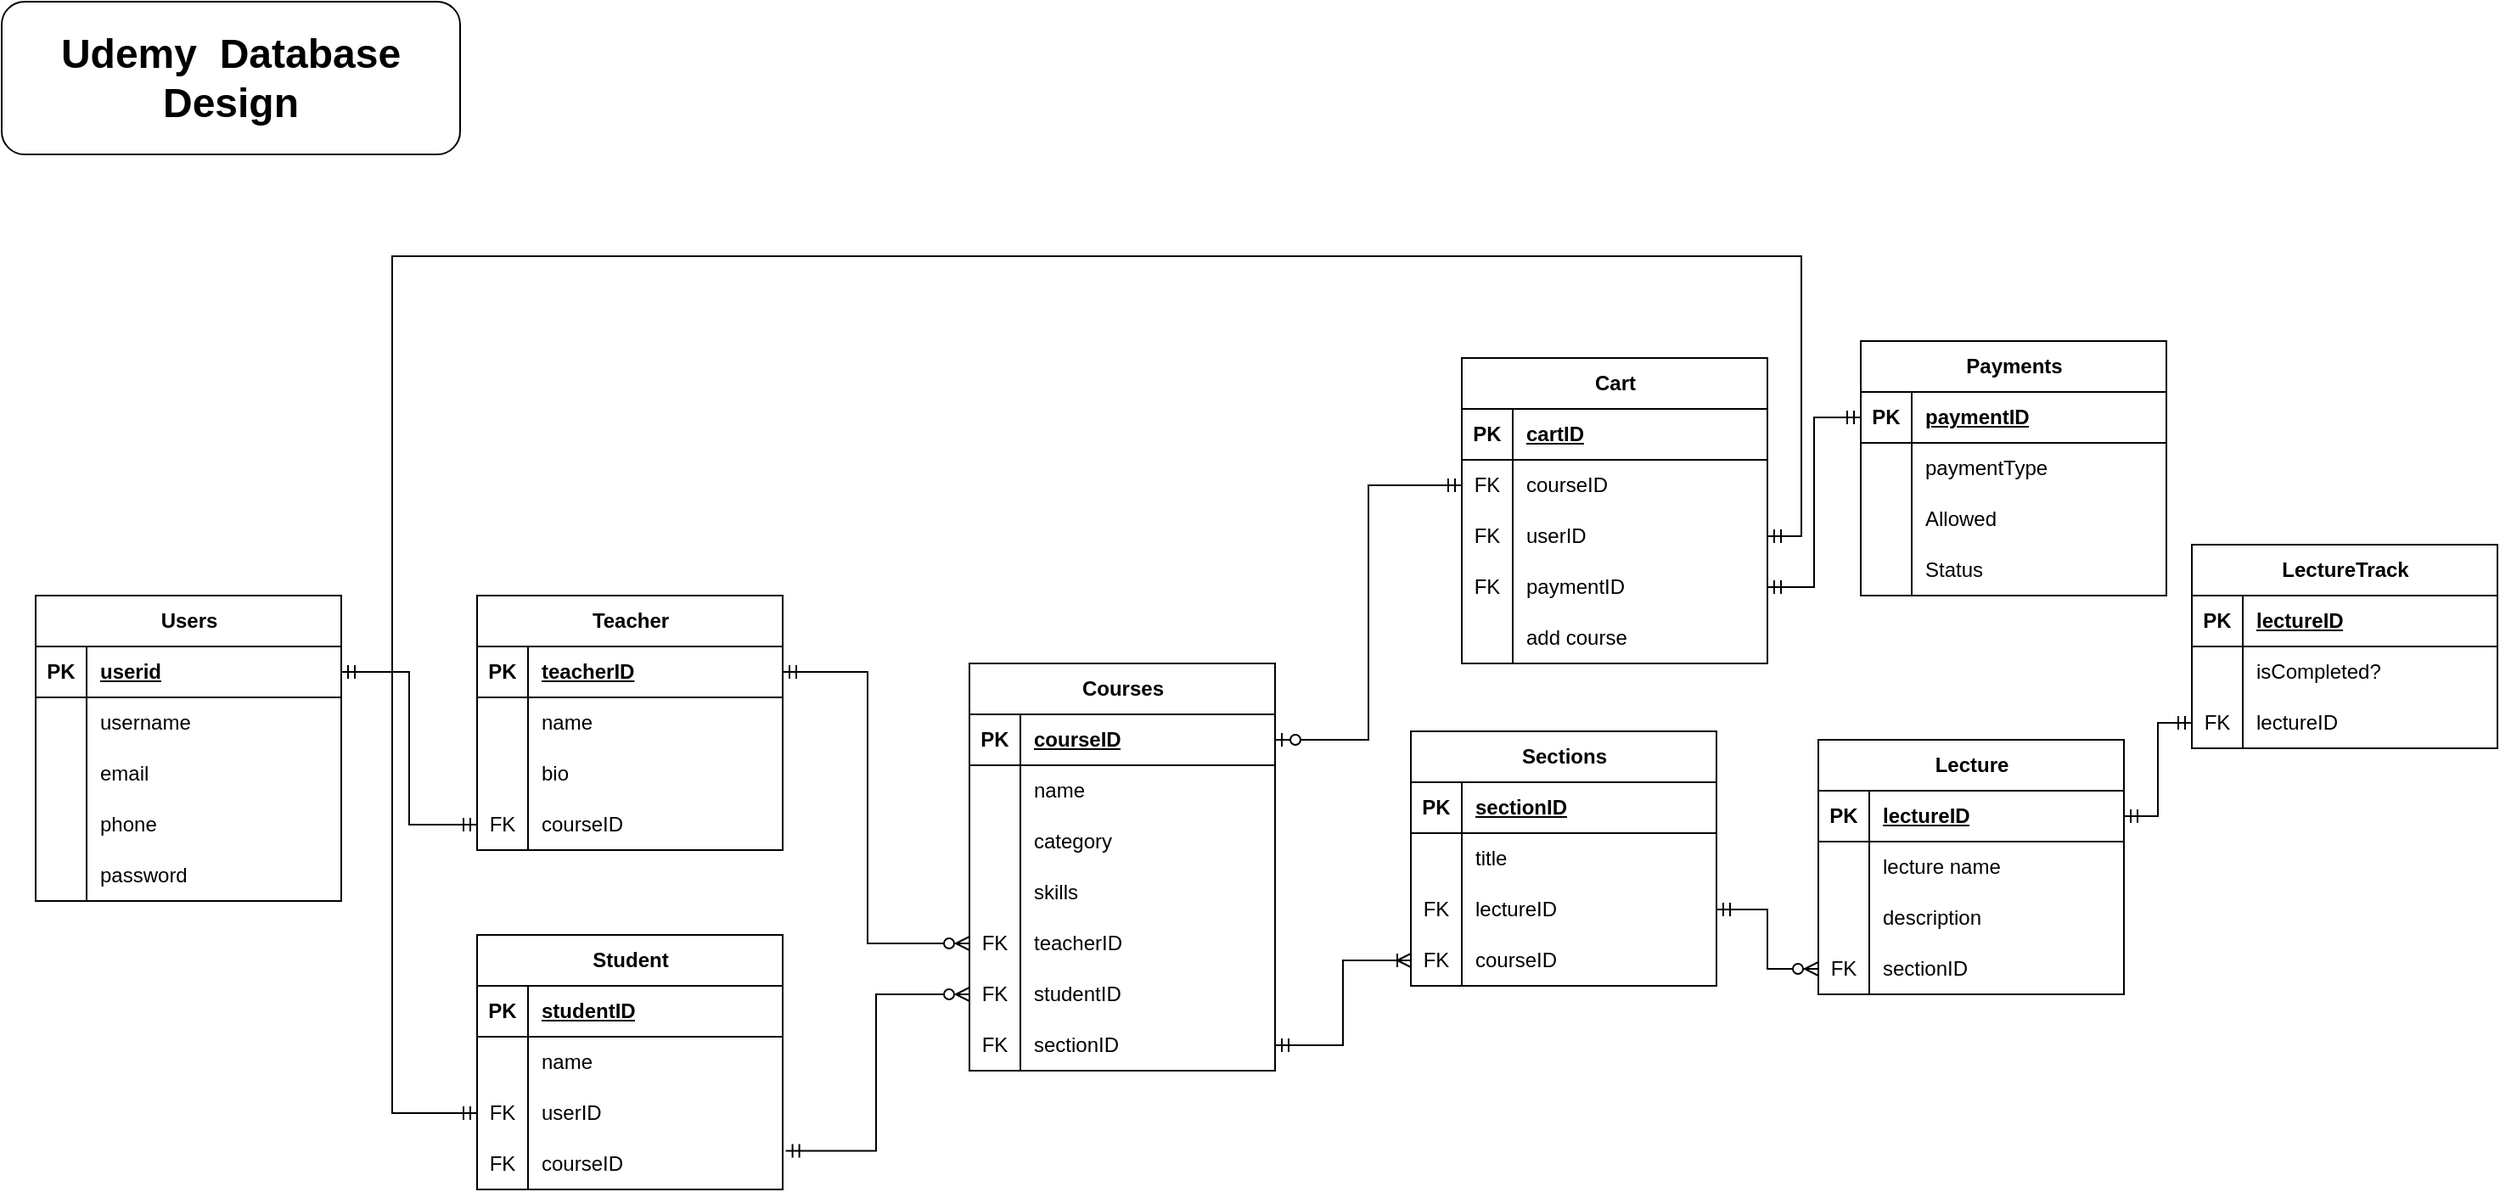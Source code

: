 <mxfile version="23.1.1" type="github">
  <diagram name="Page-1" id="wzJpB2ecesLFQN7sl7iG">
    <mxGraphModel dx="1218" dy="518" grid="1" gridSize="10" guides="1" tooltips="1" connect="1" arrows="1" fold="1" page="1" pageScale="1" pageWidth="850" pageHeight="1100" math="0" shadow="0">
      <root>
        <mxCell id="0" />
        <mxCell id="1" parent="0" />
        <mxCell id="ASE8uCIK2BQ4Yv0_rz7L-58" value="Cart" style="shape=table;startSize=30;container=1;collapsible=1;childLayout=tableLayout;fixedRows=1;rowLines=0;fontStyle=1;align=center;resizeLast=1;html=1;" parent="1" vertex="1">
          <mxGeometry x="940" y="250" width="180" height="180" as="geometry" />
        </mxCell>
        <mxCell id="ASE8uCIK2BQ4Yv0_rz7L-59" value="" style="shape=tableRow;horizontal=0;startSize=0;swimlaneHead=0;swimlaneBody=0;fillColor=none;collapsible=0;dropTarget=0;points=[[0,0.5],[1,0.5]];portConstraint=eastwest;top=0;left=0;right=0;bottom=1;" parent="ASE8uCIK2BQ4Yv0_rz7L-58" vertex="1">
          <mxGeometry y="30" width="180" height="30" as="geometry" />
        </mxCell>
        <mxCell id="ASE8uCIK2BQ4Yv0_rz7L-60" value="PK" style="shape=partialRectangle;connectable=0;fillColor=none;top=0;left=0;bottom=0;right=0;fontStyle=1;overflow=hidden;whiteSpace=wrap;html=1;" parent="ASE8uCIK2BQ4Yv0_rz7L-59" vertex="1">
          <mxGeometry width="30" height="30" as="geometry">
            <mxRectangle width="30" height="30" as="alternateBounds" />
          </mxGeometry>
        </mxCell>
        <mxCell id="ASE8uCIK2BQ4Yv0_rz7L-61" value="cartID" style="shape=partialRectangle;connectable=0;fillColor=none;top=0;left=0;bottom=0;right=0;align=left;spacingLeft=6;fontStyle=5;overflow=hidden;whiteSpace=wrap;html=1;" parent="ASE8uCIK2BQ4Yv0_rz7L-59" vertex="1">
          <mxGeometry x="30" width="150" height="30" as="geometry">
            <mxRectangle width="150" height="30" as="alternateBounds" />
          </mxGeometry>
        </mxCell>
        <mxCell id="ASE8uCIK2BQ4Yv0_rz7L-62" value="" style="shape=tableRow;horizontal=0;startSize=0;swimlaneHead=0;swimlaneBody=0;fillColor=none;collapsible=0;dropTarget=0;points=[[0,0.5],[1,0.5]];portConstraint=eastwest;top=0;left=0;right=0;bottom=0;" parent="ASE8uCIK2BQ4Yv0_rz7L-58" vertex="1">
          <mxGeometry y="60" width="180" height="30" as="geometry" />
        </mxCell>
        <mxCell id="ASE8uCIK2BQ4Yv0_rz7L-63" value="FK" style="shape=partialRectangle;connectable=0;fillColor=none;top=0;left=0;bottom=0;right=0;editable=1;overflow=hidden;whiteSpace=wrap;html=1;" parent="ASE8uCIK2BQ4Yv0_rz7L-62" vertex="1">
          <mxGeometry width="30" height="30" as="geometry">
            <mxRectangle width="30" height="30" as="alternateBounds" />
          </mxGeometry>
        </mxCell>
        <mxCell id="ASE8uCIK2BQ4Yv0_rz7L-64" value="courseID" style="shape=partialRectangle;connectable=0;fillColor=none;top=0;left=0;bottom=0;right=0;align=left;spacingLeft=6;overflow=hidden;whiteSpace=wrap;html=1;" parent="ASE8uCIK2BQ4Yv0_rz7L-62" vertex="1">
          <mxGeometry x="30" width="150" height="30" as="geometry">
            <mxRectangle width="150" height="30" as="alternateBounds" />
          </mxGeometry>
        </mxCell>
        <mxCell id="ASE8uCIK2BQ4Yv0_rz7L-65" value="" style="shape=tableRow;horizontal=0;startSize=0;swimlaneHead=0;swimlaneBody=0;fillColor=none;collapsible=0;dropTarget=0;points=[[0,0.5],[1,0.5]];portConstraint=eastwest;top=0;left=0;right=0;bottom=0;" parent="ASE8uCIK2BQ4Yv0_rz7L-58" vertex="1">
          <mxGeometry y="90" width="180" height="30" as="geometry" />
        </mxCell>
        <mxCell id="ASE8uCIK2BQ4Yv0_rz7L-66" value="FK" style="shape=partialRectangle;connectable=0;fillColor=none;top=0;left=0;bottom=0;right=0;editable=1;overflow=hidden;whiteSpace=wrap;html=1;" parent="ASE8uCIK2BQ4Yv0_rz7L-65" vertex="1">
          <mxGeometry width="30" height="30" as="geometry">
            <mxRectangle width="30" height="30" as="alternateBounds" />
          </mxGeometry>
        </mxCell>
        <mxCell id="ASE8uCIK2BQ4Yv0_rz7L-67" value="userID" style="shape=partialRectangle;connectable=0;fillColor=none;top=0;left=0;bottom=0;right=0;align=left;spacingLeft=6;overflow=hidden;whiteSpace=wrap;html=1;" parent="ASE8uCIK2BQ4Yv0_rz7L-65" vertex="1">
          <mxGeometry x="30" width="150" height="30" as="geometry">
            <mxRectangle width="150" height="30" as="alternateBounds" />
          </mxGeometry>
        </mxCell>
        <mxCell id="Ewc3Da90MPObAJoExQ9S-52" value="" style="shape=tableRow;horizontal=0;startSize=0;swimlaneHead=0;swimlaneBody=0;fillColor=none;collapsible=0;dropTarget=0;points=[[0,0.5],[1,0.5]];portConstraint=eastwest;top=0;left=0;right=0;bottom=0;" vertex="1" parent="ASE8uCIK2BQ4Yv0_rz7L-58">
          <mxGeometry y="120" width="180" height="30" as="geometry" />
        </mxCell>
        <mxCell id="Ewc3Da90MPObAJoExQ9S-53" value="FK" style="shape=partialRectangle;connectable=0;fillColor=none;top=0;left=0;bottom=0;right=0;editable=1;overflow=hidden;whiteSpace=wrap;html=1;" vertex="1" parent="Ewc3Da90MPObAJoExQ9S-52">
          <mxGeometry width="30" height="30" as="geometry">
            <mxRectangle width="30" height="30" as="alternateBounds" />
          </mxGeometry>
        </mxCell>
        <mxCell id="Ewc3Da90MPObAJoExQ9S-54" value="paymentID" style="shape=partialRectangle;connectable=0;fillColor=none;top=0;left=0;bottom=0;right=0;align=left;spacingLeft=6;overflow=hidden;whiteSpace=wrap;html=1;" vertex="1" parent="Ewc3Da90MPObAJoExQ9S-52">
          <mxGeometry x="30" width="150" height="30" as="geometry">
            <mxRectangle width="150" height="30" as="alternateBounds" />
          </mxGeometry>
        </mxCell>
        <mxCell id="Ewc3Da90MPObAJoExQ9S-102" value="" style="shape=tableRow;horizontal=0;startSize=0;swimlaneHead=0;swimlaneBody=0;fillColor=none;collapsible=0;dropTarget=0;points=[[0,0.5],[1,0.5]];portConstraint=eastwest;top=0;left=0;right=0;bottom=0;" vertex="1" parent="ASE8uCIK2BQ4Yv0_rz7L-58">
          <mxGeometry y="150" width="180" height="30" as="geometry" />
        </mxCell>
        <mxCell id="Ewc3Da90MPObAJoExQ9S-103" value="" style="shape=partialRectangle;connectable=0;fillColor=none;top=0;left=0;bottom=0;right=0;editable=1;overflow=hidden;whiteSpace=wrap;html=1;" vertex="1" parent="Ewc3Da90MPObAJoExQ9S-102">
          <mxGeometry width="30" height="30" as="geometry">
            <mxRectangle width="30" height="30" as="alternateBounds" />
          </mxGeometry>
        </mxCell>
        <mxCell id="Ewc3Da90MPObAJoExQ9S-104" value="add course" style="shape=partialRectangle;connectable=0;fillColor=none;top=0;left=0;bottom=0;right=0;align=left;spacingLeft=6;overflow=hidden;whiteSpace=wrap;html=1;" vertex="1" parent="Ewc3Da90MPObAJoExQ9S-102">
          <mxGeometry x="30" width="150" height="30" as="geometry">
            <mxRectangle width="150" height="30" as="alternateBounds" />
          </mxGeometry>
        </mxCell>
        <mxCell id="ASE8uCIK2BQ4Yv0_rz7L-84" value="Users" style="shape=table;startSize=30;container=1;collapsible=1;childLayout=tableLayout;fixedRows=1;rowLines=0;fontStyle=1;align=center;resizeLast=1;html=1;" parent="1" vertex="1">
          <mxGeometry x="100" y="390" width="180" height="180" as="geometry" />
        </mxCell>
        <mxCell id="ASE8uCIK2BQ4Yv0_rz7L-85" value="" style="shape=tableRow;horizontal=0;startSize=0;swimlaneHead=0;swimlaneBody=0;fillColor=none;collapsible=0;dropTarget=0;points=[[0,0.5],[1,0.5]];portConstraint=eastwest;top=0;left=0;right=0;bottom=1;" parent="ASE8uCIK2BQ4Yv0_rz7L-84" vertex="1">
          <mxGeometry y="30" width="180" height="30" as="geometry" />
        </mxCell>
        <mxCell id="ASE8uCIK2BQ4Yv0_rz7L-86" value="PK" style="shape=partialRectangle;connectable=0;fillColor=none;top=0;left=0;bottom=0;right=0;fontStyle=1;overflow=hidden;whiteSpace=wrap;html=1;" parent="ASE8uCIK2BQ4Yv0_rz7L-85" vertex="1">
          <mxGeometry width="30" height="30" as="geometry">
            <mxRectangle width="30" height="30" as="alternateBounds" />
          </mxGeometry>
        </mxCell>
        <mxCell id="ASE8uCIK2BQ4Yv0_rz7L-87" value="userid" style="shape=partialRectangle;connectable=0;fillColor=none;top=0;left=0;bottom=0;right=0;align=left;spacingLeft=6;fontStyle=5;overflow=hidden;whiteSpace=wrap;html=1;" parent="ASE8uCIK2BQ4Yv0_rz7L-85" vertex="1">
          <mxGeometry x="30" width="150" height="30" as="geometry">
            <mxRectangle width="150" height="30" as="alternateBounds" />
          </mxGeometry>
        </mxCell>
        <mxCell id="ASE8uCIK2BQ4Yv0_rz7L-88" value="" style="shape=tableRow;horizontal=0;startSize=0;swimlaneHead=0;swimlaneBody=0;fillColor=none;collapsible=0;dropTarget=0;points=[[0,0.5],[1,0.5]];portConstraint=eastwest;top=0;left=0;right=0;bottom=0;" parent="ASE8uCIK2BQ4Yv0_rz7L-84" vertex="1">
          <mxGeometry y="60" width="180" height="30" as="geometry" />
        </mxCell>
        <mxCell id="ASE8uCIK2BQ4Yv0_rz7L-89" value="" style="shape=partialRectangle;connectable=0;fillColor=none;top=0;left=0;bottom=0;right=0;editable=1;overflow=hidden;whiteSpace=wrap;html=1;" parent="ASE8uCIK2BQ4Yv0_rz7L-88" vertex="1">
          <mxGeometry width="30" height="30" as="geometry">
            <mxRectangle width="30" height="30" as="alternateBounds" />
          </mxGeometry>
        </mxCell>
        <mxCell id="ASE8uCIK2BQ4Yv0_rz7L-90" value="username" style="shape=partialRectangle;connectable=0;fillColor=none;top=0;left=0;bottom=0;right=0;align=left;spacingLeft=6;overflow=hidden;whiteSpace=wrap;html=1;" parent="ASE8uCIK2BQ4Yv0_rz7L-88" vertex="1">
          <mxGeometry x="30" width="150" height="30" as="geometry">
            <mxRectangle width="150" height="30" as="alternateBounds" />
          </mxGeometry>
        </mxCell>
        <mxCell id="ASE8uCIK2BQ4Yv0_rz7L-91" value="" style="shape=tableRow;horizontal=0;startSize=0;swimlaneHead=0;swimlaneBody=0;fillColor=none;collapsible=0;dropTarget=0;points=[[0,0.5],[1,0.5]];portConstraint=eastwest;top=0;left=0;right=0;bottom=0;" parent="ASE8uCIK2BQ4Yv0_rz7L-84" vertex="1">
          <mxGeometry y="90" width="180" height="30" as="geometry" />
        </mxCell>
        <mxCell id="ASE8uCIK2BQ4Yv0_rz7L-92" value="" style="shape=partialRectangle;connectable=0;fillColor=none;top=0;left=0;bottom=0;right=0;editable=1;overflow=hidden;whiteSpace=wrap;html=1;" parent="ASE8uCIK2BQ4Yv0_rz7L-91" vertex="1">
          <mxGeometry width="30" height="30" as="geometry">
            <mxRectangle width="30" height="30" as="alternateBounds" />
          </mxGeometry>
        </mxCell>
        <mxCell id="ASE8uCIK2BQ4Yv0_rz7L-93" value="email" style="shape=partialRectangle;connectable=0;fillColor=none;top=0;left=0;bottom=0;right=0;align=left;spacingLeft=6;overflow=hidden;whiteSpace=wrap;html=1;" parent="ASE8uCIK2BQ4Yv0_rz7L-91" vertex="1">
          <mxGeometry x="30" width="150" height="30" as="geometry">
            <mxRectangle width="150" height="30" as="alternateBounds" />
          </mxGeometry>
        </mxCell>
        <mxCell id="ASE8uCIK2BQ4Yv0_rz7L-97" value="" style="shape=tableRow;horizontal=0;startSize=0;swimlaneHead=0;swimlaneBody=0;fillColor=none;collapsible=0;dropTarget=0;points=[[0,0.5],[1,0.5]];portConstraint=eastwest;top=0;left=0;right=0;bottom=0;" parent="ASE8uCIK2BQ4Yv0_rz7L-84" vertex="1">
          <mxGeometry y="120" width="180" height="30" as="geometry" />
        </mxCell>
        <mxCell id="ASE8uCIK2BQ4Yv0_rz7L-98" value="" style="shape=partialRectangle;connectable=0;fillColor=none;top=0;left=0;bottom=0;right=0;editable=1;overflow=hidden;whiteSpace=wrap;html=1;" parent="ASE8uCIK2BQ4Yv0_rz7L-97" vertex="1">
          <mxGeometry width="30" height="30" as="geometry">
            <mxRectangle width="30" height="30" as="alternateBounds" />
          </mxGeometry>
        </mxCell>
        <mxCell id="ASE8uCIK2BQ4Yv0_rz7L-99" value="phone" style="shape=partialRectangle;connectable=0;fillColor=none;top=0;left=0;bottom=0;right=0;align=left;spacingLeft=6;overflow=hidden;whiteSpace=wrap;html=1;" parent="ASE8uCIK2BQ4Yv0_rz7L-97" vertex="1">
          <mxGeometry x="30" width="150" height="30" as="geometry">
            <mxRectangle width="150" height="30" as="alternateBounds" />
          </mxGeometry>
        </mxCell>
        <mxCell id="ASE8uCIK2BQ4Yv0_rz7L-94" value="" style="shape=tableRow;horizontal=0;startSize=0;swimlaneHead=0;swimlaneBody=0;fillColor=none;collapsible=0;dropTarget=0;points=[[0,0.5],[1,0.5]];portConstraint=eastwest;top=0;left=0;right=0;bottom=0;" parent="ASE8uCIK2BQ4Yv0_rz7L-84" vertex="1">
          <mxGeometry y="150" width="180" height="30" as="geometry" />
        </mxCell>
        <mxCell id="ASE8uCIK2BQ4Yv0_rz7L-95" value="" style="shape=partialRectangle;connectable=0;fillColor=none;top=0;left=0;bottom=0;right=0;editable=1;overflow=hidden;whiteSpace=wrap;html=1;" parent="ASE8uCIK2BQ4Yv0_rz7L-94" vertex="1">
          <mxGeometry width="30" height="30" as="geometry">
            <mxRectangle width="30" height="30" as="alternateBounds" />
          </mxGeometry>
        </mxCell>
        <mxCell id="ASE8uCIK2BQ4Yv0_rz7L-96" value="password" style="shape=partialRectangle;connectable=0;fillColor=none;top=0;left=0;bottom=0;right=0;align=left;spacingLeft=6;overflow=hidden;whiteSpace=wrap;html=1;" parent="ASE8uCIK2BQ4Yv0_rz7L-94" vertex="1">
          <mxGeometry x="30" width="150" height="30" as="geometry">
            <mxRectangle width="150" height="30" as="alternateBounds" />
          </mxGeometry>
        </mxCell>
        <mxCell id="ASE8uCIK2BQ4Yv0_rz7L-100" value="Teacher" style="shape=table;startSize=30;container=1;collapsible=1;childLayout=tableLayout;fixedRows=1;rowLines=0;fontStyle=1;align=center;resizeLast=1;html=1;" parent="1" vertex="1">
          <mxGeometry x="360" y="390" width="180" height="150" as="geometry" />
        </mxCell>
        <mxCell id="ASE8uCIK2BQ4Yv0_rz7L-101" value="" style="shape=tableRow;horizontal=0;startSize=0;swimlaneHead=0;swimlaneBody=0;fillColor=none;collapsible=0;dropTarget=0;points=[[0,0.5],[1,0.5]];portConstraint=eastwest;top=0;left=0;right=0;bottom=1;" parent="ASE8uCIK2BQ4Yv0_rz7L-100" vertex="1">
          <mxGeometry y="30" width="180" height="30" as="geometry" />
        </mxCell>
        <mxCell id="ASE8uCIK2BQ4Yv0_rz7L-102" value="PK" style="shape=partialRectangle;connectable=0;fillColor=none;top=0;left=0;bottom=0;right=0;fontStyle=1;overflow=hidden;whiteSpace=wrap;html=1;" parent="ASE8uCIK2BQ4Yv0_rz7L-101" vertex="1">
          <mxGeometry width="30" height="30" as="geometry">
            <mxRectangle width="30" height="30" as="alternateBounds" />
          </mxGeometry>
        </mxCell>
        <mxCell id="ASE8uCIK2BQ4Yv0_rz7L-103" value="teacherID" style="shape=partialRectangle;connectable=0;fillColor=none;top=0;left=0;bottom=0;right=0;align=left;spacingLeft=6;fontStyle=5;overflow=hidden;whiteSpace=wrap;html=1;" parent="ASE8uCIK2BQ4Yv0_rz7L-101" vertex="1">
          <mxGeometry x="30" width="150" height="30" as="geometry">
            <mxRectangle width="150" height="30" as="alternateBounds" />
          </mxGeometry>
        </mxCell>
        <mxCell id="ASE8uCIK2BQ4Yv0_rz7L-104" value="" style="shape=tableRow;horizontal=0;startSize=0;swimlaneHead=0;swimlaneBody=0;fillColor=none;collapsible=0;dropTarget=0;points=[[0,0.5],[1,0.5]];portConstraint=eastwest;top=0;left=0;right=0;bottom=0;" parent="ASE8uCIK2BQ4Yv0_rz7L-100" vertex="1">
          <mxGeometry y="60" width="180" height="30" as="geometry" />
        </mxCell>
        <mxCell id="ASE8uCIK2BQ4Yv0_rz7L-105" value="" style="shape=partialRectangle;connectable=0;fillColor=none;top=0;left=0;bottom=0;right=0;editable=1;overflow=hidden;whiteSpace=wrap;html=1;" parent="ASE8uCIK2BQ4Yv0_rz7L-104" vertex="1">
          <mxGeometry width="30" height="30" as="geometry">
            <mxRectangle width="30" height="30" as="alternateBounds" />
          </mxGeometry>
        </mxCell>
        <mxCell id="ASE8uCIK2BQ4Yv0_rz7L-106" value="name" style="shape=partialRectangle;connectable=0;fillColor=none;top=0;left=0;bottom=0;right=0;align=left;spacingLeft=6;overflow=hidden;whiteSpace=wrap;html=1;" parent="ASE8uCIK2BQ4Yv0_rz7L-104" vertex="1">
          <mxGeometry x="30" width="150" height="30" as="geometry">
            <mxRectangle width="150" height="30" as="alternateBounds" />
          </mxGeometry>
        </mxCell>
        <mxCell id="ASE8uCIK2BQ4Yv0_rz7L-107" value="" style="shape=tableRow;horizontal=0;startSize=0;swimlaneHead=0;swimlaneBody=0;fillColor=none;collapsible=0;dropTarget=0;points=[[0,0.5],[1,0.5]];portConstraint=eastwest;top=0;left=0;right=0;bottom=0;" parent="ASE8uCIK2BQ4Yv0_rz7L-100" vertex="1">
          <mxGeometry y="90" width="180" height="30" as="geometry" />
        </mxCell>
        <mxCell id="ASE8uCIK2BQ4Yv0_rz7L-108" value="" style="shape=partialRectangle;connectable=0;fillColor=none;top=0;left=0;bottom=0;right=0;editable=1;overflow=hidden;whiteSpace=wrap;html=1;" parent="ASE8uCIK2BQ4Yv0_rz7L-107" vertex="1">
          <mxGeometry width="30" height="30" as="geometry">
            <mxRectangle width="30" height="30" as="alternateBounds" />
          </mxGeometry>
        </mxCell>
        <mxCell id="ASE8uCIK2BQ4Yv0_rz7L-109" value="bio" style="shape=partialRectangle;connectable=0;fillColor=none;top=0;left=0;bottom=0;right=0;align=left;spacingLeft=6;overflow=hidden;whiteSpace=wrap;html=1;" parent="ASE8uCIK2BQ4Yv0_rz7L-107" vertex="1">
          <mxGeometry x="30" width="150" height="30" as="geometry">
            <mxRectangle width="150" height="30" as="alternateBounds" />
          </mxGeometry>
        </mxCell>
        <mxCell id="ASE8uCIK2BQ4Yv0_rz7L-110" value="" style="shape=tableRow;horizontal=0;startSize=0;swimlaneHead=0;swimlaneBody=0;fillColor=none;collapsible=0;dropTarget=0;points=[[0,0.5],[1,0.5]];portConstraint=eastwest;top=0;left=0;right=0;bottom=0;" parent="ASE8uCIK2BQ4Yv0_rz7L-100" vertex="1">
          <mxGeometry y="120" width="180" height="30" as="geometry" />
        </mxCell>
        <mxCell id="ASE8uCIK2BQ4Yv0_rz7L-111" value="FK" style="shape=partialRectangle;connectable=0;fillColor=none;top=0;left=0;bottom=0;right=0;editable=1;overflow=hidden;whiteSpace=wrap;html=1;" parent="ASE8uCIK2BQ4Yv0_rz7L-110" vertex="1">
          <mxGeometry width="30" height="30" as="geometry">
            <mxRectangle width="30" height="30" as="alternateBounds" />
          </mxGeometry>
        </mxCell>
        <mxCell id="ASE8uCIK2BQ4Yv0_rz7L-112" value="courseID" style="shape=partialRectangle;connectable=0;fillColor=none;top=0;left=0;bottom=0;right=0;align=left;spacingLeft=6;overflow=hidden;whiteSpace=wrap;html=1;" parent="ASE8uCIK2BQ4Yv0_rz7L-110" vertex="1">
          <mxGeometry x="30" width="150" height="30" as="geometry">
            <mxRectangle width="150" height="30" as="alternateBounds" />
          </mxGeometry>
        </mxCell>
        <mxCell id="ASE8uCIK2BQ4Yv0_rz7L-113" value="Student" style="shape=table;startSize=30;container=1;collapsible=1;childLayout=tableLayout;fixedRows=1;rowLines=0;fontStyle=1;align=center;resizeLast=1;html=1;" parent="1" vertex="1">
          <mxGeometry x="360" y="590" width="180" height="150" as="geometry" />
        </mxCell>
        <mxCell id="ASE8uCIK2BQ4Yv0_rz7L-114" value="" style="shape=tableRow;horizontal=0;startSize=0;swimlaneHead=0;swimlaneBody=0;fillColor=none;collapsible=0;dropTarget=0;points=[[0,0.5],[1,0.5]];portConstraint=eastwest;top=0;left=0;right=0;bottom=1;" parent="ASE8uCIK2BQ4Yv0_rz7L-113" vertex="1">
          <mxGeometry y="30" width="180" height="30" as="geometry" />
        </mxCell>
        <mxCell id="ASE8uCIK2BQ4Yv0_rz7L-115" value="PK" style="shape=partialRectangle;connectable=0;fillColor=none;top=0;left=0;bottom=0;right=0;fontStyle=1;overflow=hidden;whiteSpace=wrap;html=1;" parent="ASE8uCIK2BQ4Yv0_rz7L-114" vertex="1">
          <mxGeometry width="30" height="30" as="geometry">
            <mxRectangle width="30" height="30" as="alternateBounds" />
          </mxGeometry>
        </mxCell>
        <mxCell id="ASE8uCIK2BQ4Yv0_rz7L-116" value="studentID" style="shape=partialRectangle;connectable=0;fillColor=none;top=0;left=0;bottom=0;right=0;align=left;spacingLeft=6;fontStyle=5;overflow=hidden;whiteSpace=wrap;html=1;" parent="ASE8uCIK2BQ4Yv0_rz7L-114" vertex="1">
          <mxGeometry x="30" width="150" height="30" as="geometry">
            <mxRectangle width="150" height="30" as="alternateBounds" />
          </mxGeometry>
        </mxCell>
        <mxCell id="ASE8uCIK2BQ4Yv0_rz7L-117" value="" style="shape=tableRow;horizontal=0;startSize=0;swimlaneHead=0;swimlaneBody=0;fillColor=none;collapsible=0;dropTarget=0;points=[[0,0.5],[1,0.5]];portConstraint=eastwest;top=0;left=0;right=0;bottom=0;" parent="ASE8uCIK2BQ4Yv0_rz7L-113" vertex="1">
          <mxGeometry y="60" width="180" height="30" as="geometry" />
        </mxCell>
        <mxCell id="ASE8uCIK2BQ4Yv0_rz7L-118" value="" style="shape=partialRectangle;connectable=0;fillColor=none;top=0;left=0;bottom=0;right=0;editable=1;overflow=hidden;whiteSpace=wrap;html=1;" parent="ASE8uCIK2BQ4Yv0_rz7L-117" vertex="1">
          <mxGeometry width="30" height="30" as="geometry">
            <mxRectangle width="30" height="30" as="alternateBounds" />
          </mxGeometry>
        </mxCell>
        <mxCell id="ASE8uCIK2BQ4Yv0_rz7L-119" value="name" style="shape=partialRectangle;connectable=0;fillColor=none;top=0;left=0;bottom=0;right=0;align=left;spacingLeft=6;overflow=hidden;whiteSpace=wrap;html=1;" parent="ASE8uCIK2BQ4Yv0_rz7L-117" vertex="1">
          <mxGeometry x="30" width="150" height="30" as="geometry">
            <mxRectangle width="150" height="30" as="alternateBounds" />
          </mxGeometry>
        </mxCell>
        <mxCell id="ASE8uCIK2BQ4Yv0_rz7L-120" value="" style="shape=tableRow;horizontal=0;startSize=0;swimlaneHead=0;swimlaneBody=0;fillColor=none;collapsible=0;dropTarget=0;points=[[0,0.5],[1,0.5]];portConstraint=eastwest;top=0;left=0;right=0;bottom=0;" parent="ASE8uCIK2BQ4Yv0_rz7L-113" vertex="1">
          <mxGeometry y="90" width="180" height="30" as="geometry" />
        </mxCell>
        <mxCell id="ASE8uCIK2BQ4Yv0_rz7L-121" value="FK" style="shape=partialRectangle;connectable=0;fillColor=none;top=0;left=0;bottom=0;right=0;editable=1;overflow=hidden;whiteSpace=wrap;html=1;" parent="ASE8uCIK2BQ4Yv0_rz7L-120" vertex="1">
          <mxGeometry width="30" height="30" as="geometry">
            <mxRectangle width="30" height="30" as="alternateBounds" />
          </mxGeometry>
        </mxCell>
        <mxCell id="ASE8uCIK2BQ4Yv0_rz7L-122" value="userID" style="shape=partialRectangle;connectable=0;fillColor=none;top=0;left=0;bottom=0;right=0;align=left;spacingLeft=6;overflow=hidden;whiteSpace=wrap;html=1;" parent="ASE8uCIK2BQ4Yv0_rz7L-120" vertex="1">
          <mxGeometry x="30" width="150" height="30" as="geometry">
            <mxRectangle width="150" height="30" as="alternateBounds" />
          </mxGeometry>
        </mxCell>
        <mxCell id="Ewc3Da90MPObAJoExQ9S-13" value="" style="shape=tableRow;horizontal=0;startSize=0;swimlaneHead=0;swimlaneBody=0;fillColor=none;collapsible=0;dropTarget=0;points=[[0,0.5],[1,0.5]];portConstraint=eastwest;top=0;left=0;right=0;bottom=0;" vertex="1" parent="ASE8uCIK2BQ4Yv0_rz7L-113">
          <mxGeometry y="120" width="180" height="30" as="geometry" />
        </mxCell>
        <mxCell id="Ewc3Da90MPObAJoExQ9S-14" value="FK" style="shape=partialRectangle;connectable=0;fillColor=none;top=0;left=0;bottom=0;right=0;editable=1;overflow=hidden;whiteSpace=wrap;html=1;" vertex="1" parent="Ewc3Da90MPObAJoExQ9S-13">
          <mxGeometry width="30" height="30" as="geometry">
            <mxRectangle width="30" height="30" as="alternateBounds" />
          </mxGeometry>
        </mxCell>
        <mxCell id="Ewc3Da90MPObAJoExQ9S-15" value="courseID" style="shape=partialRectangle;connectable=0;fillColor=none;top=0;left=0;bottom=0;right=0;align=left;spacingLeft=6;overflow=hidden;whiteSpace=wrap;html=1;" vertex="1" parent="Ewc3Da90MPObAJoExQ9S-13">
          <mxGeometry x="30" width="150" height="30" as="geometry">
            <mxRectangle width="150" height="30" as="alternateBounds" />
          </mxGeometry>
        </mxCell>
        <mxCell id="ASE8uCIK2BQ4Yv0_rz7L-146" value="" style="shape=tableRow;horizontal=0;startSize=0;swimlaneHead=0;swimlaneBody=0;fillColor=none;collapsible=0;dropTarget=0;points=[[0,0.5],[1,0.5]];portConstraint=eastwest;top=0;left=0;right=0;bottom=0;" parent="1" vertex="1">
          <mxGeometry x="650" y="510" width="180" height="30" as="geometry" />
        </mxCell>
        <mxCell id="ASE8uCIK2BQ4Yv0_rz7L-147" value="" style="shape=partialRectangle;connectable=0;fillColor=none;top=0;left=0;bottom=0;right=0;editable=1;overflow=hidden;whiteSpace=wrap;html=1;" parent="ASE8uCIK2BQ4Yv0_rz7L-146" vertex="1">
          <mxGeometry width="30" height="30" as="geometry">
            <mxRectangle width="30" height="30" as="alternateBounds" />
          </mxGeometry>
        </mxCell>
        <mxCell id="ASE8uCIK2BQ4Yv0_rz7L-149" value="" style="shape=tableRow;horizontal=0;startSize=0;swimlaneHead=0;swimlaneBody=0;fillColor=none;collapsible=0;dropTarget=0;points=[[0,0.5],[1,0.5]];portConstraint=eastwest;top=0;left=0;right=0;bottom=0;" parent="1" vertex="1">
          <mxGeometry x="630" y="520" width="180" height="30" as="geometry" />
        </mxCell>
        <mxCell id="ASE8uCIK2BQ4Yv0_rz7L-150" value="" style="shape=partialRectangle;connectable=0;fillColor=none;top=0;left=0;bottom=0;right=0;editable=1;overflow=hidden;whiteSpace=wrap;html=1;" parent="ASE8uCIK2BQ4Yv0_rz7L-149" vertex="1">
          <mxGeometry width="30" height="30" as="geometry">
            <mxRectangle width="30" height="30" as="alternateBounds" />
          </mxGeometry>
        </mxCell>
        <mxCell id="ASE8uCIK2BQ4Yv0_rz7L-126" value="Courses" style="shape=table;startSize=30;container=1;collapsible=1;childLayout=tableLayout;fixedRows=1;rowLines=0;fontStyle=1;align=center;resizeLast=1;html=1;" parent="1" vertex="1">
          <mxGeometry x="650" y="430" width="180" height="240" as="geometry" />
        </mxCell>
        <mxCell id="ASE8uCIK2BQ4Yv0_rz7L-127" value="" style="shape=tableRow;horizontal=0;startSize=0;swimlaneHead=0;swimlaneBody=0;fillColor=none;collapsible=0;dropTarget=0;points=[[0,0.5],[1,0.5]];portConstraint=eastwest;top=0;left=0;right=0;bottom=1;" parent="ASE8uCIK2BQ4Yv0_rz7L-126" vertex="1">
          <mxGeometry y="30" width="180" height="30" as="geometry" />
        </mxCell>
        <mxCell id="ASE8uCIK2BQ4Yv0_rz7L-128" value="PK" style="shape=partialRectangle;connectable=0;fillColor=none;top=0;left=0;bottom=0;right=0;fontStyle=1;overflow=hidden;whiteSpace=wrap;html=1;" parent="ASE8uCIK2BQ4Yv0_rz7L-127" vertex="1">
          <mxGeometry width="30" height="30" as="geometry">
            <mxRectangle width="30" height="30" as="alternateBounds" />
          </mxGeometry>
        </mxCell>
        <mxCell id="ASE8uCIK2BQ4Yv0_rz7L-129" value="courseID" style="shape=partialRectangle;connectable=0;fillColor=none;top=0;left=0;bottom=0;right=0;align=left;spacingLeft=6;fontStyle=5;overflow=hidden;whiteSpace=wrap;html=1;" parent="ASE8uCIK2BQ4Yv0_rz7L-127" vertex="1">
          <mxGeometry x="30" width="150" height="30" as="geometry">
            <mxRectangle width="150" height="30" as="alternateBounds" />
          </mxGeometry>
        </mxCell>
        <mxCell id="ASE8uCIK2BQ4Yv0_rz7L-130" value="" style="shape=tableRow;horizontal=0;startSize=0;swimlaneHead=0;swimlaneBody=0;fillColor=none;collapsible=0;dropTarget=0;points=[[0,0.5],[1,0.5]];portConstraint=eastwest;top=0;left=0;right=0;bottom=0;" parent="ASE8uCIK2BQ4Yv0_rz7L-126" vertex="1">
          <mxGeometry y="60" width="180" height="30" as="geometry" />
        </mxCell>
        <mxCell id="ASE8uCIK2BQ4Yv0_rz7L-131" value="" style="shape=partialRectangle;connectable=0;fillColor=none;top=0;left=0;bottom=0;right=0;editable=1;overflow=hidden;whiteSpace=wrap;html=1;" parent="ASE8uCIK2BQ4Yv0_rz7L-130" vertex="1">
          <mxGeometry width="30" height="30" as="geometry">
            <mxRectangle width="30" height="30" as="alternateBounds" />
          </mxGeometry>
        </mxCell>
        <mxCell id="ASE8uCIK2BQ4Yv0_rz7L-132" value="name" style="shape=partialRectangle;connectable=0;fillColor=none;top=0;left=0;bottom=0;right=0;align=left;spacingLeft=6;overflow=hidden;whiteSpace=wrap;html=1;" parent="ASE8uCIK2BQ4Yv0_rz7L-130" vertex="1">
          <mxGeometry x="30" width="150" height="30" as="geometry">
            <mxRectangle width="150" height="30" as="alternateBounds" />
          </mxGeometry>
        </mxCell>
        <mxCell id="ASE8uCIK2BQ4Yv0_rz7L-133" value="" style="shape=tableRow;horizontal=0;startSize=0;swimlaneHead=0;swimlaneBody=0;fillColor=none;collapsible=0;dropTarget=0;points=[[0,0.5],[1,0.5]];portConstraint=eastwest;top=0;left=0;right=0;bottom=0;" parent="ASE8uCIK2BQ4Yv0_rz7L-126" vertex="1">
          <mxGeometry y="90" width="180" height="30" as="geometry" />
        </mxCell>
        <mxCell id="ASE8uCIK2BQ4Yv0_rz7L-134" value="" style="shape=partialRectangle;connectable=0;fillColor=none;top=0;left=0;bottom=0;right=0;editable=1;overflow=hidden;whiteSpace=wrap;html=1;" parent="ASE8uCIK2BQ4Yv0_rz7L-133" vertex="1">
          <mxGeometry width="30" height="30" as="geometry">
            <mxRectangle width="30" height="30" as="alternateBounds" />
          </mxGeometry>
        </mxCell>
        <mxCell id="ASE8uCIK2BQ4Yv0_rz7L-135" value="category" style="shape=partialRectangle;connectable=0;fillColor=none;top=0;left=0;bottom=0;right=0;align=left;spacingLeft=6;overflow=hidden;whiteSpace=wrap;html=1;" parent="ASE8uCIK2BQ4Yv0_rz7L-133" vertex="1">
          <mxGeometry x="30" width="150" height="30" as="geometry">
            <mxRectangle width="150" height="30" as="alternateBounds" />
          </mxGeometry>
        </mxCell>
        <mxCell id="ASE8uCIK2BQ4Yv0_rz7L-136" value="" style="shape=tableRow;horizontal=0;startSize=0;swimlaneHead=0;swimlaneBody=0;fillColor=none;collapsible=0;dropTarget=0;points=[[0,0.5],[1,0.5]];portConstraint=eastwest;top=0;left=0;right=0;bottom=0;" parent="ASE8uCIK2BQ4Yv0_rz7L-126" vertex="1">
          <mxGeometry y="120" width="180" height="30" as="geometry" />
        </mxCell>
        <mxCell id="ASE8uCIK2BQ4Yv0_rz7L-137" value="" style="shape=partialRectangle;connectable=0;fillColor=none;top=0;left=0;bottom=0;right=0;editable=1;overflow=hidden;whiteSpace=wrap;html=1;" parent="ASE8uCIK2BQ4Yv0_rz7L-136" vertex="1">
          <mxGeometry width="30" height="30" as="geometry">
            <mxRectangle width="30" height="30" as="alternateBounds" />
          </mxGeometry>
        </mxCell>
        <mxCell id="ASE8uCIK2BQ4Yv0_rz7L-138" value="skills" style="shape=partialRectangle;connectable=0;fillColor=none;top=0;left=0;bottom=0;right=0;align=left;spacingLeft=6;overflow=hidden;whiteSpace=wrap;html=1;" parent="ASE8uCIK2BQ4Yv0_rz7L-136" vertex="1">
          <mxGeometry x="30" width="150" height="30" as="geometry">
            <mxRectangle width="150" height="30" as="alternateBounds" />
          </mxGeometry>
        </mxCell>
        <mxCell id="Ewc3Da90MPObAJoExQ9S-1" value="" style="shape=tableRow;horizontal=0;startSize=0;swimlaneHead=0;swimlaneBody=0;fillColor=none;collapsible=0;dropTarget=0;points=[[0,0.5],[1,0.5]];portConstraint=eastwest;top=0;left=0;right=0;bottom=0;" vertex="1" parent="ASE8uCIK2BQ4Yv0_rz7L-126">
          <mxGeometry y="150" width="180" height="30" as="geometry" />
        </mxCell>
        <mxCell id="Ewc3Da90MPObAJoExQ9S-2" value="FK" style="shape=partialRectangle;connectable=0;fillColor=none;top=0;left=0;bottom=0;right=0;editable=1;overflow=hidden;whiteSpace=wrap;html=1;" vertex="1" parent="Ewc3Da90MPObAJoExQ9S-1">
          <mxGeometry width="30" height="30" as="geometry">
            <mxRectangle width="30" height="30" as="alternateBounds" />
          </mxGeometry>
        </mxCell>
        <mxCell id="Ewc3Da90MPObAJoExQ9S-3" value="teacherID" style="shape=partialRectangle;connectable=0;fillColor=none;top=0;left=0;bottom=0;right=0;align=left;spacingLeft=6;overflow=hidden;whiteSpace=wrap;html=1;" vertex="1" parent="Ewc3Da90MPObAJoExQ9S-1">
          <mxGeometry x="30" width="150" height="30" as="geometry">
            <mxRectangle width="150" height="30" as="alternateBounds" />
          </mxGeometry>
        </mxCell>
        <mxCell id="Ewc3Da90MPObAJoExQ9S-10" value="" style="shape=tableRow;horizontal=0;startSize=0;swimlaneHead=0;swimlaneBody=0;fillColor=none;collapsible=0;dropTarget=0;points=[[0,0.5],[1,0.5]];portConstraint=eastwest;top=0;left=0;right=0;bottom=0;" vertex="1" parent="ASE8uCIK2BQ4Yv0_rz7L-126">
          <mxGeometry y="180" width="180" height="30" as="geometry" />
        </mxCell>
        <mxCell id="Ewc3Da90MPObAJoExQ9S-11" value="FK" style="shape=partialRectangle;connectable=0;fillColor=none;top=0;left=0;bottom=0;right=0;editable=1;overflow=hidden;whiteSpace=wrap;html=1;" vertex="1" parent="Ewc3Da90MPObAJoExQ9S-10">
          <mxGeometry width="30" height="30" as="geometry">
            <mxRectangle width="30" height="30" as="alternateBounds" />
          </mxGeometry>
        </mxCell>
        <mxCell id="Ewc3Da90MPObAJoExQ9S-12" value="studentID" style="shape=partialRectangle;connectable=0;fillColor=none;top=0;left=0;bottom=0;right=0;align=left;spacingLeft=6;overflow=hidden;whiteSpace=wrap;html=1;" vertex="1" parent="Ewc3Da90MPObAJoExQ9S-10">
          <mxGeometry x="30" width="150" height="30" as="geometry">
            <mxRectangle width="150" height="30" as="alternateBounds" />
          </mxGeometry>
        </mxCell>
        <mxCell id="Ewc3Da90MPObAJoExQ9S-33" value="" style="shape=tableRow;horizontal=0;startSize=0;swimlaneHead=0;swimlaneBody=0;fillColor=none;collapsible=0;dropTarget=0;points=[[0,0.5],[1,0.5]];portConstraint=eastwest;top=0;left=0;right=0;bottom=0;" vertex="1" parent="ASE8uCIK2BQ4Yv0_rz7L-126">
          <mxGeometry y="210" width="180" height="30" as="geometry" />
        </mxCell>
        <mxCell id="Ewc3Da90MPObAJoExQ9S-34" value="FK" style="shape=partialRectangle;connectable=0;fillColor=none;top=0;left=0;bottom=0;right=0;editable=1;overflow=hidden;whiteSpace=wrap;html=1;" vertex="1" parent="Ewc3Da90MPObAJoExQ9S-33">
          <mxGeometry width="30" height="30" as="geometry">
            <mxRectangle width="30" height="30" as="alternateBounds" />
          </mxGeometry>
        </mxCell>
        <mxCell id="Ewc3Da90MPObAJoExQ9S-35" value="sectionID" style="shape=partialRectangle;connectable=0;fillColor=none;top=0;left=0;bottom=0;right=0;align=left;spacingLeft=6;overflow=hidden;whiteSpace=wrap;html=1;" vertex="1" parent="Ewc3Da90MPObAJoExQ9S-33">
          <mxGeometry x="30" width="150" height="30" as="geometry">
            <mxRectangle width="150" height="30" as="alternateBounds" />
          </mxGeometry>
        </mxCell>
        <mxCell id="Ewc3Da90MPObAJoExQ9S-7" value="" style="edgeStyle=orthogonalEdgeStyle;fontSize=12;html=1;endArrow=ERmandOne;startArrow=ERmandOne;rounded=0;exitX=1;exitY=0.5;exitDx=0;exitDy=0;" edge="1" parent="1" source="ASE8uCIK2BQ4Yv0_rz7L-85" target="ASE8uCIK2BQ4Yv0_rz7L-110">
          <mxGeometry width="100" height="100" relative="1" as="geometry">
            <mxPoint x="650" y="530" as="sourcePoint" />
            <mxPoint x="750" y="430" as="targetPoint" />
          </mxGeometry>
        </mxCell>
        <mxCell id="Ewc3Da90MPObAJoExQ9S-8" value="" style="edgeStyle=orthogonalEdgeStyle;fontSize=12;html=1;endArrow=ERmandOne;startArrow=ERmandOne;rounded=0;" edge="1" parent="1" source="ASE8uCIK2BQ4Yv0_rz7L-85" target="ASE8uCIK2BQ4Yv0_rz7L-120">
          <mxGeometry width="100" height="100" relative="1" as="geometry">
            <mxPoint x="650" y="530" as="sourcePoint" />
            <mxPoint x="750" y="430" as="targetPoint" />
            <Array as="points">
              <mxPoint x="310" y="435" />
              <mxPoint x="310" y="695" />
            </Array>
          </mxGeometry>
        </mxCell>
        <mxCell id="Ewc3Da90MPObAJoExQ9S-9" value="" style="edgeStyle=orthogonalEdgeStyle;fontSize=12;html=1;endArrow=ERzeroToMany;startArrow=ERmandOne;rounded=0;entryX=0;entryY=0.5;entryDx=0;entryDy=0;" edge="1" parent="1" source="ASE8uCIK2BQ4Yv0_rz7L-101" target="Ewc3Da90MPObAJoExQ9S-1">
          <mxGeometry width="100" height="100" relative="1" as="geometry">
            <mxPoint x="650" y="530" as="sourcePoint" />
            <mxPoint x="630" y="660" as="targetPoint" />
            <Array as="points">
              <mxPoint x="590" y="435" />
              <mxPoint x="590" y="595" />
            </Array>
          </mxGeometry>
        </mxCell>
        <mxCell id="Ewc3Da90MPObAJoExQ9S-18" value="Sections" style="shape=table;startSize=30;container=1;collapsible=1;childLayout=tableLayout;fixedRows=1;rowLines=0;fontStyle=1;align=center;resizeLast=1;html=1;" vertex="1" parent="1">
          <mxGeometry x="910" y="470" width="180" height="150" as="geometry" />
        </mxCell>
        <mxCell id="Ewc3Da90MPObAJoExQ9S-19" value="" style="shape=tableRow;horizontal=0;startSize=0;swimlaneHead=0;swimlaneBody=0;fillColor=none;collapsible=0;dropTarget=0;points=[[0,0.5],[1,0.5]];portConstraint=eastwest;top=0;left=0;right=0;bottom=1;" vertex="1" parent="Ewc3Da90MPObAJoExQ9S-18">
          <mxGeometry y="30" width="180" height="30" as="geometry" />
        </mxCell>
        <mxCell id="Ewc3Da90MPObAJoExQ9S-20" value="PK" style="shape=partialRectangle;connectable=0;fillColor=none;top=0;left=0;bottom=0;right=0;fontStyle=1;overflow=hidden;whiteSpace=wrap;html=1;" vertex="1" parent="Ewc3Da90MPObAJoExQ9S-19">
          <mxGeometry width="30" height="30" as="geometry">
            <mxRectangle width="30" height="30" as="alternateBounds" />
          </mxGeometry>
        </mxCell>
        <mxCell id="Ewc3Da90MPObAJoExQ9S-21" value="sectionID" style="shape=partialRectangle;connectable=0;fillColor=none;top=0;left=0;bottom=0;right=0;align=left;spacingLeft=6;fontStyle=5;overflow=hidden;whiteSpace=wrap;html=1;" vertex="1" parent="Ewc3Da90MPObAJoExQ9S-19">
          <mxGeometry x="30" width="150" height="30" as="geometry">
            <mxRectangle width="150" height="30" as="alternateBounds" />
          </mxGeometry>
        </mxCell>
        <mxCell id="Ewc3Da90MPObAJoExQ9S-22" value="" style="shape=tableRow;horizontal=0;startSize=0;swimlaneHead=0;swimlaneBody=0;fillColor=none;collapsible=0;dropTarget=0;points=[[0,0.5],[1,0.5]];portConstraint=eastwest;top=0;left=0;right=0;bottom=0;" vertex="1" parent="Ewc3Da90MPObAJoExQ9S-18">
          <mxGeometry y="60" width="180" height="30" as="geometry" />
        </mxCell>
        <mxCell id="Ewc3Da90MPObAJoExQ9S-23" value="" style="shape=partialRectangle;connectable=0;fillColor=none;top=0;left=0;bottom=0;right=0;editable=1;overflow=hidden;whiteSpace=wrap;html=1;" vertex="1" parent="Ewc3Da90MPObAJoExQ9S-22">
          <mxGeometry width="30" height="30" as="geometry">
            <mxRectangle width="30" height="30" as="alternateBounds" />
          </mxGeometry>
        </mxCell>
        <mxCell id="Ewc3Da90MPObAJoExQ9S-24" value="title" style="shape=partialRectangle;connectable=0;fillColor=none;top=0;left=0;bottom=0;right=0;align=left;spacingLeft=6;overflow=hidden;whiteSpace=wrap;html=1;" vertex="1" parent="Ewc3Da90MPObAJoExQ9S-22">
          <mxGeometry x="30" width="150" height="30" as="geometry">
            <mxRectangle width="150" height="30" as="alternateBounds" />
          </mxGeometry>
        </mxCell>
        <mxCell id="Ewc3Da90MPObAJoExQ9S-25" value="" style="shape=tableRow;horizontal=0;startSize=0;swimlaneHead=0;swimlaneBody=0;fillColor=none;collapsible=0;dropTarget=0;points=[[0,0.5],[1,0.5]];portConstraint=eastwest;top=0;left=0;right=0;bottom=0;" vertex="1" parent="Ewc3Da90MPObAJoExQ9S-18">
          <mxGeometry y="90" width="180" height="30" as="geometry" />
        </mxCell>
        <mxCell id="Ewc3Da90MPObAJoExQ9S-26" value="FK" style="shape=partialRectangle;connectable=0;fillColor=none;top=0;left=0;bottom=0;right=0;editable=1;overflow=hidden;whiteSpace=wrap;html=1;" vertex="1" parent="Ewc3Da90MPObAJoExQ9S-25">
          <mxGeometry width="30" height="30" as="geometry">
            <mxRectangle width="30" height="30" as="alternateBounds" />
          </mxGeometry>
        </mxCell>
        <mxCell id="Ewc3Da90MPObAJoExQ9S-27" value="lectureID" style="shape=partialRectangle;connectable=0;fillColor=none;top=0;left=0;bottom=0;right=0;align=left;spacingLeft=6;overflow=hidden;whiteSpace=wrap;html=1;" vertex="1" parent="Ewc3Da90MPObAJoExQ9S-25">
          <mxGeometry x="30" width="150" height="30" as="geometry">
            <mxRectangle width="150" height="30" as="alternateBounds" />
          </mxGeometry>
        </mxCell>
        <mxCell id="Ewc3Da90MPObAJoExQ9S-28" value="" style="shape=tableRow;horizontal=0;startSize=0;swimlaneHead=0;swimlaneBody=0;fillColor=none;collapsible=0;dropTarget=0;points=[[0,0.5],[1,0.5]];portConstraint=eastwest;top=0;left=0;right=0;bottom=0;" vertex="1" parent="Ewc3Da90MPObAJoExQ9S-18">
          <mxGeometry y="120" width="180" height="30" as="geometry" />
        </mxCell>
        <mxCell id="Ewc3Da90MPObAJoExQ9S-29" value="FK" style="shape=partialRectangle;connectable=0;fillColor=none;top=0;left=0;bottom=0;right=0;editable=1;overflow=hidden;whiteSpace=wrap;html=1;" vertex="1" parent="Ewc3Da90MPObAJoExQ9S-28">
          <mxGeometry width="30" height="30" as="geometry">
            <mxRectangle width="30" height="30" as="alternateBounds" />
          </mxGeometry>
        </mxCell>
        <mxCell id="Ewc3Da90MPObAJoExQ9S-30" value="courseID" style="shape=partialRectangle;connectable=0;fillColor=none;top=0;left=0;bottom=0;right=0;align=left;spacingLeft=6;overflow=hidden;whiteSpace=wrap;html=1;" vertex="1" parent="Ewc3Da90MPObAJoExQ9S-28">
          <mxGeometry x="30" width="150" height="30" as="geometry">
            <mxRectangle width="150" height="30" as="alternateBounds" />
          </mxGeometry>
        </mxCell>
        <mxCell id="Ewc3Da90MPObAJoExQ9S-31" value="" style="edgeStyle=orthogonalEdgeStyle;fontSize=12;html=1;endArrow=ERoneToMany;startArrow=ERmandOne;rounded=0;exitX=1;exitY=0.5;exitDx=0;exitDy=0;" edge="1" parent="1" source="Ewc3Da90MPObAJoExQ9S-33" target="Ewc3Da90MPObAJoExQ9S-28">
          <mxGeometry width="100" height="100" relative="1" as="geometry">
            <mxPoint x="710" y="610" as="sourcePoint" />
            <mxPoint x="810" y="510" as="targetPoint" />
          </mxGeometry>
        </mxCell>
        <mxCell id="Ewc3Da90MPObAJoExQ9S-32" value="" style="edgeStyle=orthogonalEdgeStyle;fontSize=12;html=1;endArrow=ERzeroToMany;startArrow=ERmandOne;rounded=0;exitX=1.01;exitY=0.241;exitDx=0;exitDy=0;exitPerimeter=0;" edge="1" parent="1" source="Ewc3Da90MPObAJoExQ9S-13" target="Ewc3Da90MPObAJoExQ9S-10">
          <mxGeometry width="100" height="100" relative="1" as="geometry">
            <mxPoint x="710" y="610" as="sourcePoint" />
            <mxPoint x="810" y="510" as="targetPoint" />
          </mxGeometry>
        </mxCell>
        <mxCell id="Ewc3Da90MPObAJoExQ9S-36" value="Lecture" style="shape=table;startSize=30;container=1;collapsible=1;childLayout=tableLayout;fixedRows=1;rowLines=0;fontStyle=1;align=center;resizeLast=1;html=1;" vertex="1" parent="1">
          <mxGeometry x="1150" y="475" width="180" height="150" as="geometry" />
        </mxCell>
        <mxCell id="Ewc3Da90MPObAJoExQ9S-37" value="" style="shape=tableRow;horizontal=0;startSize=0;swimlaneHead=0;swimlaneBody=0;fillColor=none;collapsible=0;dropTarget=0;points=[[0,0.5],[1,0.5]];portConstraint=eastwest;top=0;left=0;right=0;bottom=1;" vertex="1" parent="Ewc3Da90MPObAJoExQ9S-36">
          <mxGeometry y="30" width="180" height="30" as="geometry" />
        </mxCell>
        <mxCell id="Ewc3Da90MPObAJoExQ9S-38" value="PK" style="shape=partialRectangle;connectable=0;fillColor=none;top=0;left=0;bottom=0;right=0;fontStyle=1;overflow=hidden;whiteSpace=wrap;html=1;" vertex="1" parent="Ewc3Da90MPObAJoExQ9S-37">
          <mxGeometry width="30" height="30" as="geometry">
            <mxRectangle width="30" height="30" as="alternateBounds" />
          </mxGeometry>
        </mxCell>
        <mxCell id="Ewc3Da90MPObAJoExQ9S-39" value="lectureID" style="shape=partialRectangle;connectable=0;fillColor=none;top=0;left=0;bottom=0;right=0;align=left;spacingLeft=6;fontStyle=5;overflow=hidden;whiteSpace=wrap;html=1;" vertex="1" parent="Ewc3Da90MPObAJoExQ9S-37">
          <mxGeometry x="30" width="150" height="30" as="geometry">
            <mxRectangle width="150" height="30" as="alternateBounds" />
          </mxGeometry>
        </mxCell>
        <mxCell id="Ewc3Da90MPObAJoExQ9S-40" value="" style="shape=tableRow;horizontal=0;startSize=0;swimlaneHead=0;swimlaneBody=0;fillColor=none;collapsible=0;dropTarget=0;points=[[0,0.5],[1,0.5]];portConstraint=eastwest;top=0;left=0;right=0;bottom=0;" vertex="1" parent="Ewc3Da90MPObAJoExQ9S-36">
          <mxGeometry y="60" width="180" height="30" as="geometry" />
        </mxCell>
        <mxCell id="Ewc3Da90MPObAJoExQ9S-41" value="" style="shape=partialRectangle;connectable=0;fillColor=none;top=0;left=0;bottom=0;right=0;editable=1;overflow=hidden;whiteSpace=wrap;html=1;" vertex="1" parent="Ewc3Da90MPObAJoExQ9S-40">
          <mxGeometry width="30" height="30" as="geometry">
            <mxRectangle width="30" height="30" as="alternateBounds" />
          </mxGeometry>
        </mxCell>
        <mxCell id="Ewc3Da90MPObAJoExQ9S-42" value="lecture name" style="shape=partialRectangle;connectable=0;fillColor=none;top=0;left=0;bottom=0;right=0;align=left;spacingLeft=6;overflow=hidden;whiteSpace=wrap;html=1;" vertex="1" parent="Ewc3Da90MPObAJoExQ9S-40">
          <mxGeometry x="30" width="150" height="30" as="geometry">
            <mxRectangle width="150" height="30" as="alternateBounds" />
          </mxGeometry>
        </mxCell>
        <mxCell id="Ewc3Da90MPObAJoExQ9S-43" value="" style="shape=tableRow;horizontal=0;startSize=0;swimlaneHead=0;swimlaneBody=0;fillColor=none;collapsible=0;dropTarget=0;points=[[0,0.5],[1,0.5]];portConstraint=eastwest;top=0;left=0;right=0;bottom=0;" vertex="1" parent="Ewc3Da90MPObAJoExQ9S-36">
          <mxGeometry y="90" width="180" height="30" as="geometry" />
        </mxCell>
        <mxCell id="Ewc3Da90MPObAJoExQ9S-44" value="" style="shape=partialRectangle;connectable=0;fillColor=none;top=0;left=0;bottom=0;right=0;editable=1;overflow=hidden;whiteSpace=wrap;html=1;" vertex="1" parent="Ewc3Da90MPObAJoExQ9S-43">
          <mxGeometry width="30" height="30" as="geometry">
            <mxRectangle width="30" height="30" as="alternateBounds" />
          </mxGeometry>
        </mxCell>
        <mxCell id="Ewc3Da90MPObAJoExQ9S-45" value="description" style="shape=partialRectangle;connectable=0;fillColor=none;top=0;left=0;bottom=0;right=0;align=left;spacingLeft=6;overflow=hidden;whiteSpace=wrap;html=1;" vertex="1" parent="Ewc3Da90MPObAJoExQ9S-43">
          <mxGeometry x="30" width="150" height="30" as="geometry">
            <mxRectangle width="150" height="30" as="alternateBounds" />
          </mxGeometry>
        </mxCell>
        <mxCell id="Ewc3Da90MPObAJoExQ9S-46" value="" style="shape=tableRow;horizontal=0;startSize=0;swimlaneHead=0;swimlaneBody=0;fillColor=none;collapsible=0;dropTarget=0;points=[[0,0.5],[1,0.5]];portConstraint=eastwest;top=0;left=0;right=0;bottom=0;" vertex="1" parent="Ewc3Da90MPObAJoExQ9S-36">
          <mxGeometry y="120" width="180" height="30" as="geometry" />
        </mxCell>
        <mxCell id="Ewc3Da90MPObAJoExQ9S-47" value="FK" style="shape=partialRectangle;connectable=0;fillColor=none;top=0;left=0;bottom=0;right=0;editable=1;overflow=hidden;whiteSpace=wrap;html=1;" vertex="1" parent="Ewc3Da90MPObAJoExQ9S-46">
          <mxGeometry width="30" height="30" as="geometry">
            <mxRectangle width="30" height="30" as="alternateBounds" />
          </mxGeometry>
        </mxCell>
        <mxCell id="Ewc3Da90MPObAJoExQ9S-48" value="sectionID" style="shape=partialRectangle;connectable=0;fillColor=none;top=0;left=0;bottom=0;right=0;align=left;spacingLeft=6;overflow=hidden;whiteSpace=wrap;html=1;" vertex="1" parent="Ewc3Da90MPObAJoExQ9S-46">
          <mxGeometry x="30" width="150" height="30" as="geometry">
            <mxRectangle width="150" height="30" as="alternateBounds" />
          </mxGeometry>
        </mxCell>
        <mxCell id="Ewc3Da90MPObAJoExQ9S-49" value="" style="edgeStyle=orthogonalEdgeStyle;fontSize=12;html=1;endArrow=ERzeroToMany;startArrow=ERmandOne;rounded=0;entryX=0;entryY=0.5;entryDx=0;entryDy=0;" edge="1" parent="1" source="Ewc3Da90MPObAJoExQ9S-25" target="Ewc3Da90MPObAJoExQ9S-46">
          <mxGeometry width="100" height="100" relative="1" as="geometry">
            <mxPoint x="710" y="580" as="sourcePoint" />
            <mxPoint x="810" y="480" as="targetPoint" />
          </mxGeometry>
        </mxCell>
        <mxCell id="Ewc3Da90MPObAJoExQ9S-50" value="" style="edgeStyle=orthogonalEdgeStyle;fontSize=12;html=1;endArrow=ERzeroToOne;startArrow=ERmandOne;rounded=0;" edge="1" parent="1" source="ASE8uCIK2BQ4Yv0_rz7L-62" target="ASE8uCIK2BQ4Yv0_rz7L-127">
          <mxGeometry width="100" height="100" relative="1" as="geometry">
            <mxPoint x="710" y="560" as="sourcePoint" />
            <mxPoint x="810" y="460" as="targetPoint" />
          </mxGeometry>
        </mxCell>
        <mxCell id="Ewc3Da90MPObAJoExQ9S-55" value="Payments" style="shape=table;startSize=30;container=1;collapsible=1;childLayout=tableLayout;fixedRows=1;rowLines=0;fontStyle=1;align=center;resizeLast=1;html=1;" vertex="1" parent="1">
          <mxGeometry x="1175" y="240" width="180" height="150" as="geometry" />
        </mxCell>
        <mxCell id="Ewc3Da90MPObAJoExQ9S-56" value="" style="shape=tableRow;horizontal=0;startSize=0;swimlaneHead=0;swimlaneBody=0;fillColor=none;collapsible=0;dropTarget=0;points=[[0,0.5],[1,0.5]];portConstraint=eastwest;top=0;left=0;right=0;bottom=1;" vertex="1" parent="Ewc3Da90MPObAJoExQ9S-55">
          <mxGeometry y="30" width="180" height="30" as="geometry" />
        </mxCell>
        <mxCell id="Ewc3Da90MPObAJoExQ9S-57" value="PK" style="shape=partialRectangle;connectable=0;fillColor=none;top=0;left=0;bottom=0;right=0;fontStyle=1;overflow=hidden;whiteSpace=wrap;html=1;" vertex="1" parent="Ewc3Da90MPObAJoExQ9S-56">
          <mxGeometry width="30" height="30" as="geometry">
            <mxRectangle width="30" height="30" as="alternateBounds" />
          </mxGeometry>
        </mxCell>
        <mxCell id="Ewc3Da90MPObAJoExQ9S-58" value="paymentID" style="shape=partialRectangle;connectable=0;fillColor=none;top=0;left=0;bottom=0;right=0;align=left;spacingLeft=6;fontStyle=5;overflow=hidden;whiteSpace=wrap;html=1;" vertex="1" parent="Ewc3Da90MPObAJoExQ9S-56">
          <mxGeometry x="30" width="150" height="30" as="geometry">
            <mxRectangle width="150" height="30" as="alternateBounds" />
          </mxGeometry>
        </mxCell>
        <mxCell id="Ewc3Da90MPObAJoExQ9S-59" value="" style="shape=tableRow;horizontal=0;startSize=0;swimlaneHead=0;swimlaneBody=0;fillColor=none;collapsible=0;dropTarget=0;points=[[0,0.5],[1,0.5]];portConstraint=eastwest;top=0;left=0;right=0;bottom=0;" vertex="1" parent="Ewc3Da90MPObAJoExQ9S-55">
          <mxGeometry y="60" width="180" height="30" as="geometry" />
        </mxCell>
        <mxCell id="Ewc3Da90MPObAJoExQ9S-60" value="" style="shape=partialRectangle;connectable=0;fillColor=none;top=0;left=0;bottom=0;right=0;editable=1;overflow=hidden;whiteSpace=wrap;html=1;" vertex="1" parent="Ewc3Da90MPObAJoExQ9S-59">
          <mxGeometry width="30" height="30" as="geometry">
            <mxRectangle width="30" height="30" as="alternateBounds" />
          </mxGeometry>
        </mxCell>
        <mxCell id="Ewc3Da90MPObAJoExQ9S-61" value="paymentType" style="shape=partialRectangle;connectable=0;fillColor=none;top=0;left=0;bottom=0;right=0;align=left;spacingLeft=6;overflow=hidden;whiteSpace=wrap;html=1;" vertex="1" parent="Ewc3Da90MPObAJoExQ9S-59">
          <mxGeometry x="30" width="150" height="30" as="geometry">
            <mxRectangle width="150" height="30" as="alternateBounds" />
          </mxGeometry>
        </mxCell>
        <mxCell id="Ewc3Da90MPObAJoExQ9S-62" value="" style="shape=tableRow;horizontal=0;startSize=0;swimlaneHead=0;swimlaneBody=0;fillColor=none;collapsible=0;dropTarget=0;points=[[0,0.5],[1,0.5]];portConstraint=eastwest;top=0;left=0;right=0;bottom=0;" vertex="1" parent="Ewc3Da90MPObAJoExQ9S-55">
          <mxGeometry y="90" width="180" height="30" as="geometry" />
        </mxCell>
        <mxCell id="Ewc3Da90MPObAJoExQ9S-63" value="" style="shape=partialRectangle;connectable=0;fillColor=none;top=0;left=0;bottom=0;right=0;editable=1;overflow=hidden;whiteSpace=wrap;html=1;" vertex="1" parent="Ewc3Da90MPObAJoExQ9S-62">
          <mxGeometry width="30" height="30" as="geometry">
            <mxRectangle width="30" height="30" as="alternateBounds" />
          </mxGeometry>
        </mxCell>
        <mxCell id="Ewc3Da90MPObAJoExQ9S-64" value="Allowed" style="shape=partialRectangle;connectable=0;fillColor=none;top=0;left=0;bottom=0;right=0;align=left;spacingLeft=6;overflow=hidden;whiteSpace=wrap;html=1;" vertex="1" parent="Ewc3Da90MPObAJoExQ9S-62">
          <mxGeometry x="30" width="150" height="30" as="geometry">
            <mxRectangle width="150" height="30" as="alternateBounds" />
          </mxGeometry>
        </mxCell>
        <mxCell id="Ewc3Da90MPObAJoExQ9S-65" value="" style="shape=tableRow;horizontal=0;startSize=0;swimlaneHead=0;swimlaneBody=0;fillColor=none;collapsible=0;dropTarget=0;points=[[0,0.5],[1,0.5]];portConstraint=eastwest;top=0;left=0;right=0;bottom=0;" vertex="1" parent="Ewc3Da90MPObAJoExQ9S-55">
          <mxGeometry y="120" width="180" height="30" as="geometry" />
        </mxCell>
        <mxCell id="Ewc3Da90MPObAJoExQ9S-66" value="" style="shape=partialRectangle;connectable=0;fillColor=none;top=0;left=0;bottom=0;right=0;editable=1;overflow=hidden;whiteSpace=wrap;html=1;" vertex="1" parent="Ewc3Da90MPObAJoExQ9S-65">
          <mxGeometry width="30" height="30" as="geometry">
            <mxRectangle width="30" height="30" as="alternateBounds" />
          </mxGeometry>
        </mxCell>
        <mxCell id="Ewc3Da90MPObAJoExQ9S-67" value="Status" style="shape=partialRectangle;connectable=0;fillColor=none;top=0;left=0;bottom=0;right=0;align=left;spacingLeft=6;overflow=hidden;whiteSpace=wrap;html=1;" vertex="1" parent="Ewc3Da90MPObAJoExQ9S-65">
          <mxGeometry x="30" width="150" height="30" as="geometry">
            <mxRectangle width="150" height="30" as="alternateBounds" />
          </mxGeometry>
        </mxCell>
        <mxCell id="Ewc3Da90MPObAJoExQ9S-68" value="" style="edgeStyle=orthogonalEdgeStyle;fontSize=12;html=1;endArrow=ERmandOne;startArrow=ERmandOne;rounded=0;" edge="1" parent="1" source="Ewc3Da90MPObAJoExQ9S-52" target="Ewc3Da90MPObAJoExQ9S-56">
          <mxGeometry width="100" height="100" relative="1" as="geometry">
            <mxPoint x="890" y="510" as="sourcePoint" />
            <mxPoint x="990" y="410" as="targetPoint" />
          </mxGeometry>
        </mxCell>
        <mxCell id="Ewc3Da90MPObAJoExQ9S-69" value="LectureTrack" style="shape=table;startSize=30;container=1;collapsible=1;childLayout=tableLayout;fixedRows=1;rowLines=0;fontStyle=1;align=center;resizeLast=1;html=1;" vertex="1" parent="1">
          <mxGeometry x="1370" y="360" width="180" height="120" as="geometry" />
        </mxCell>
        <mxCell id="Ewc3Da90MPObAJoExQ9S-70" value="" style="shape=tableRow;horizontal=0;startSize=0;swimlaneHead=0;swimlaneBody=0;fillColor=none;collapsible=0;dropTarget=0;points=[[0,0.5],[1,0.5]];portConstraint=eastwest;top=0;left=0;right=0;bottom=1;" vertex="1" parent="Ewc3Da90MPObAJoExQ9S-69">
          <mxGeometry y="30" width="180" height="30" as="geometry" />
        </mxCell>
        <mxCell id="Ewc3Da90MPObAJoExQ9S-71" value="PK" style="shape=partialRectangle;connectable=0;fillColor=none;top=0;left=0;bottom=0;right=0;fontStyle=1;overflow=hidden;whiteSpace=wrap;html=1;" vertex="1" parent="Ewc3Da90MPObAJoExQ9S-70">
          <mxGeometry width="30" height="30" as="geometry">
            <mxRectangle width="30" height="30" as="alternateBounds" />
          </mxGeometry>
        </mxCell>
        <mxCell id="Ewc3Da90MPObAJoExQ9S-72" value="lectureID" style="shape=partialRectangle;connectable=0;fillColor=none;top=0;left=0;bottom=0;right=0;align=left;spacingLeft=6;fontStyle=5;overflow=hidden;whiteSpace=wrap;html=1;" vertex="1" parent="Ewc3Da90MPObAJoExQ9S-70">
          <mxGeometry x="30" width="150" height="30" as="geometry">
            <mxRectangle width="150" height="30" as="alternateBounds" />
          </mxGeometry>
        </mxCell>
        <mxCell id="Ewc3Da90MPObAJoExQ9S-73" value="" style="shape=tableRow;horizontal=0;startSize=0;swimlaneHead=0;swimlaneBody=0;fillColor=none;collapsible=0;dropTarget=0;points=[[0,0.5],[1,0.5]];portConstraint=eastwest;top=0;left=0;right=0;bottom=0;" vertex="1" parent="Ewc3Da90MPObAJoExQ9S-69">
          <mxGeometry y="60" width="180" height="30" as="geometry" />
        </mxCell>
        <mxCell id="Ewc3Da90MPObAJoExQ9S-74" value="" style="shape=partialRectangle;connectable=0;fillColor=none;top=0;left=0;bottom=0;right=0;editable=1;overflow=hidden;whiteSpace=wrap;html=1;" vertex="1" parent="Ewc3Da90MPObAJoExQ9S-73">
          <mxGeometry width="30" height="30" as="geometry">
            <mxRectangle width="30" height="30" as="alternateBounds" />
          </mxGeometry>
        </mxCell>
        <mxCell id="Ewc3Da90MPObAJoExQ9S-75" value="isCompleted?" style="shape=partialRectangle;connectable=0;fillColor=none;top=0;left=0;bottom=0;right=0;align=left;spacingLeft=6;overflow=hidden;whiteSpace=wrap;html=1;" vertex="1" parent="Ewc3Da90MPObAJoExQ9S-73">
          <mxGeometry x="30" width="150" height="30" as="geometry">
            <mxRectangle width="150" height="30" as="alternateBounds" />
          </mxGeometry>
        </mxCell>
        <mxCell id="Ewc3Da90MPObAJoExQ9S-76" value="" style="shape=tableRow;horizontal=0;startSize=0;swimlaneHead=0;swimlaneBody=0;fillColor=none;collapsible=0;dropTarget=0;points=[[0,0.5],[1,0.5]];portConstraint=eastwest;top=0;left=0;right=0;bottom=0;" vertex="1" parent="Ewc3Da90MPObAJoExQ9S-69">
          <mxGeometry y="90" width="180" height="30" as="geometry" />
        </mxCell>
        <mxCell id="Ewc3Da90MPObAJoExQ9S-77" value="FK" style="shape=partialRectangle;connectable=0;fillColor=none;top=0;left=0;bottom=0;right=0;editable=1;overflow=hidden;whiteSpace=wrap;html=1;" vertex="1" parent="Ewc3Da90MPObAJoExQ9S-76">
          <mxGeometry width="30" height="30" as="geometry">
            <mxRectangle width="30" height="30" as="alternateBounds" />
          </mxGeometry>
        </mxCell>
        <mxCell id="Ewc3Da90MPObAJoExQ9S-78" value="lectureID" style="shape=partialRectangle;connectable=0;fillColor=none;top=0;left=0;bottom=0;right=0;align=left;spacingLeft=6;overflow=hidden;whiteSpace=wrap;html=1;" vertex="1" parent="Ewc3Da90MPObAJoExQ9S-76">
          <mxGeometry x="30" width="150" height="30" as="geometry">
            <mxRectangle width="150" height="30" as="alternateBounds" />
          </mxGeometry>
        </mxCell>
        <mxCell id="Ewc3Da90MPObAJoExQ9S-83" value="" style="edgeStyle=orthogonalEdgeStyle;fontSize=12;html=1;endArrow=ERmandOne;startArrow=ERmandOne;rounded=0;" edge="1" parent="1" source="Ewc3Da90MPObAJoExQ9S-37" target="Ewc3Da90MPObAJoExQ9S-76">
          <mxGeometry width="100" height="100" relative="1" as="geometry">
            <mxPoint x="890" y="530" as="sourcePoint" />
            <mxPoint x="990" y="430" as="targetPoint" />
          </mxGeometry>
        </mxCell>
        <mxCell id="Ewc3Da90MPObAJoExQ9S-84" value="" style="edgeStyle=orthogonalEdgeStyle;fontSize=12;html=1;endArrow=ERmandOne;startArrow=ERmandOne;rounded=0;" edge="1" parent="1" source="ASE8uCIK2BQ4Yv0_rz7L-85" target="ASE8uCIK2BQ4Yv0_rz7L-65">
          <mxGeometry width="100" height="100" relative="1" as="geometry">
            <mxPoint x="680" y="500" as="sourcePoint" />
            <mxPoint x="780" y="400" as="targetPoint" />
            <Array as="points">
              <mxPoint x="310" y="435" />
              <mxPoint x="310" y="190" />
              <mxPoint x="1140" y="190" />
              <mxPoint x="1140" y="355" />
            </Array>
          </mxGeometry>
        </mxCell>
        <mxCell id="Ewc3Da90MPObAJoExQ9S-85" value="" style="rounded=1;whiteSpace=wrap;html=1;" vertex="1" parent="1">
          <mxGeometry x="80" y="40" width="270" height="90" as="geometry" />
        </mxCell>
        <mxCell id="Ewc3Da90MPObAJoExQ9S-88" value="&lt;b&gt;&lt;font style=&quot;font-size: 24px;&quot;&gt;Udemy&amp;nbsp; Database Design&lt;/font&gt;&lt;/b&gt;" style="text;html=1;strokeColor=none;fillColor=none;align=center;verticalAlign=middle;whiteSpace=wrap;rounded=0;" vertex="1" parent="1">
          <mxGeometry x="110" y="70" width="210" height="30" as="geometry" />
        </mxCell>
      </root>
    </mxGraphModel>
  </diagram>
</mxfile>
